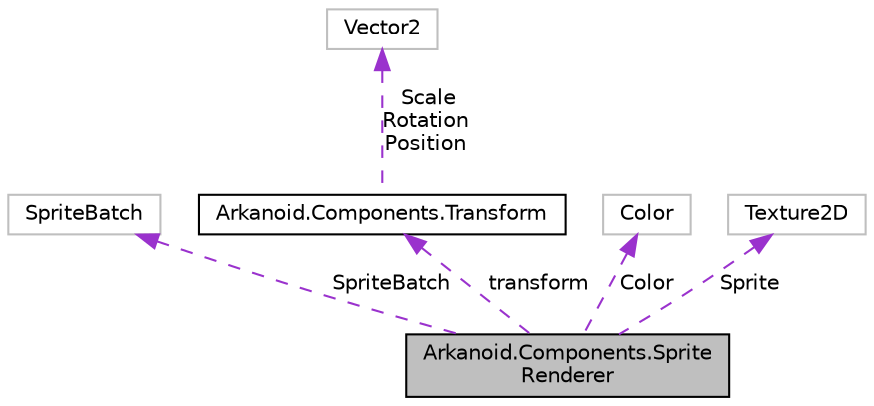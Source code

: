 digraph "Arkanoid.Components.SpriteRenderer"
{
 // INTERACTIVE_SVG=YES
  edge [fontname="Helvetica",fontsize="10",labelfontname="Helvetica",labelfontsize="10"];
  node [fontname="Helvetica",fontsize="10",shape=record];
  Node1 [label="Arkanoid.Components.Sprite\lRenderer",height=0.2,width=0.4,color="black", fillcolor="grey75", style="filled", fontcolor="black"];
  Node2 -> Node1 [dir="back",color="darkorchid3",fontsize="10",style="dashed",label=" SpriteBatch" ,fontname="Helvetica"];
  Node2 [label="SpriteBatch",height=0.2,width=0.4,color="grey75", fillcolor="white", style="filled"];
  Node3 -> Node1 [dir="back",color="darkorchid3",fontsize="10",style="dashed",label=" transform" ,fontname="Helvetica"];
  Node3 [label="Arkanoid.Components.Transform",height=0.2,width=0.4,color="black", fillcolor="white", style="filled",URL="$class_arkanoid_1_1_components_1_1_transform.html",tooltip="Class containing position, rotation and scale of the entity "];
  Node4 -> Node3 [dir="back",color="darkorchid3",fontsize="10",style="dashed",label=" Scale\nRotation\nPosition" ,fontname="Helvetica"];
  Node4 [label="Vector2",height=0.2,width=0.4,color="grey75", fillcolor="white", style="filled"];
  Node5 -> Node1 [dir="back",color="darkorchid3",fontsize="10",style="dashed",label=" Color" ,fontname="Helvetica"];
  Node5 [label="Color",height=0.2,width=0.4,color="grey75", fillcolor="white", style="filled"];
  Node6 -> Node1 [dir="back",color="darkorchid3",fontsize="10",style="dashed",label=" Sprite" ,fontname="Helvetica"];
  Node6 [label="Texture2D",height=0.2,width=0.4,color="grey75", fillcolor="white", style="filled"];
}
